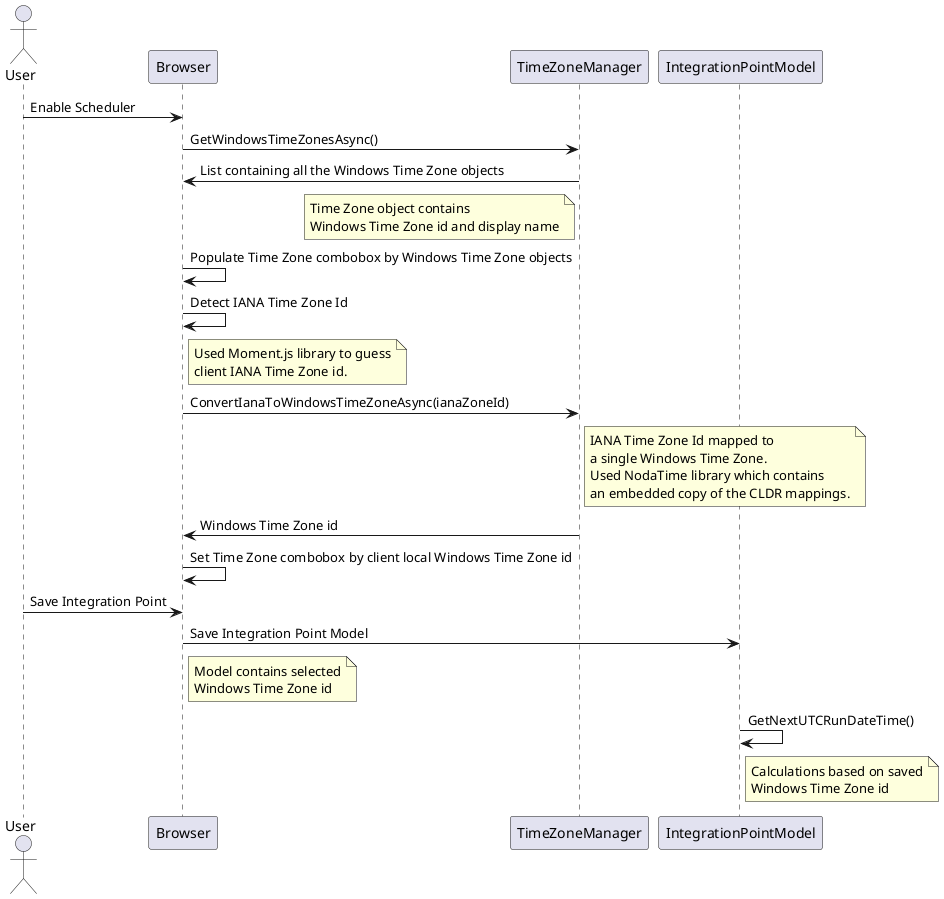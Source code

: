 @startuml

actor User
User -> Browser : Enable Scheduler

Browser -> TimeZoneManager : GetWindowsTimeZonesAsync()

Browser <- TimeZoneManager : List containing all the Windows Time Zone objects

note left of TimeZoneManager
  Time Zone object contains
  Windows Time Zone id and display name
end note

Browser -> Browser : Populate Time Zone combobox by Windows Time Zone objects

Browser -> Browser : Detect IANA Time Zone Id

note right of Browser
  Used Moment.js library to guess
  client IANA Time Zone id.
end note

Browser -> TimeZoneManager : ConvertIanaToWindowsTimeZoneAsync(ianaZoneId)

note right of TimeZoneManager
  IANA Time Zone Id mapped to
  a single Windows Time Zone.
  Used NodaTime library which contains
  an embedded copy of the CLDR mappings.
end note

TimeZoneManager -> Browser : Windows Time Zone id

Browser -> Browser : Set Time Zone combobox by client local Windows Time Zone id

User -> Browser : Save Integration Point

Browser -> IntegrationPointModel : Save Integration Point Model

note right of Browser
  Model contains selected
  Windows Time Zone id
end note

IntegrationPointModel -> IntegrationPointModel : GetNextUTCRunDateTime()

note right of IntegrationPointModel
  Calculations based on saved
  Windows Time Zone id
end note

@enduml
